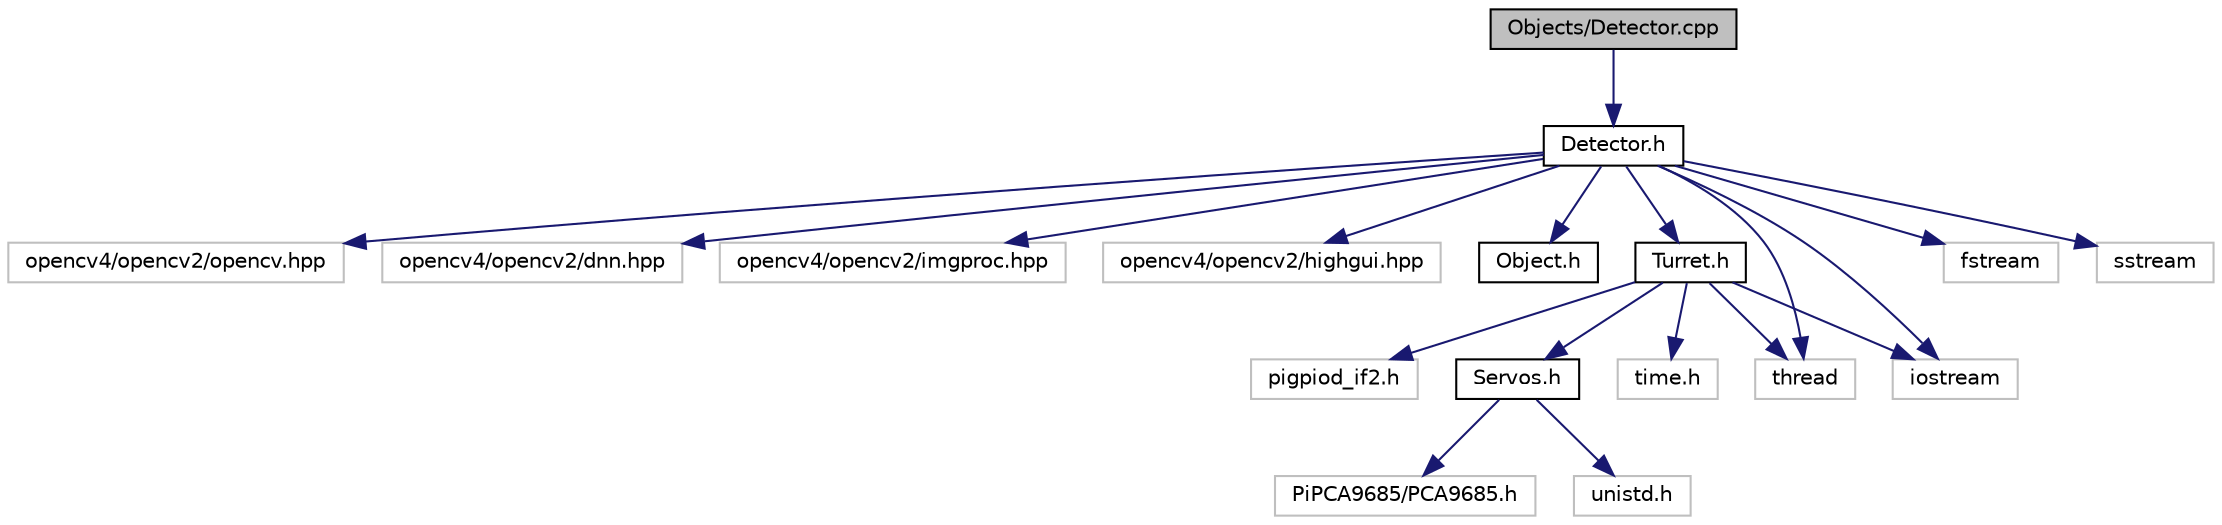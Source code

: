 digraph "Objects/Detector.cpp"
{
 // LATEX_PDF_SIZE
  edge [fontname="Helvetica",fontsize="10",labelfontname="Helvetica",labelfontsize="10"];
  node [fontname="Helvetica",fontsize="10",shape=record];
  Node1 [label="Objects/Detector.cpp",height=0.2,width=0.4,color="black", fillcolor="grey75", style="filled", fontcolor="black",tooltip="Header file containing the declaration of the Detector class."];
  Node1 -> Node2 [color="midnightblue",fontsize="10",style="solid",fontname="Helvetica"];
  Node2 [label="Detector.h",height=0.2,width=0.4,color="black", fillcolor="white", style="filled",URL="$Detector_8h.html",tooltip="Header file containing the declaration of the Detector class."];
  Node2 -> Node3 [color="midnightblue",fontsize="10",style="solid",fontname="Helvetica"];
  Node3 [label="opencv4/opencv2/opencv.hpp",height=0.2,width=0.4,color="grey75", fillcolor="white", style="filled",tooltip=" "];
  Node2 -> Node4 [color="midnightblue",fontsize="10",style="solid",fontname="Helvetica"];
  Node4 [label="opencv4/opencv2/dnn.hpp",height=0.2,width=0.4,color="grey75", fillcolor="white", style="filled",tooltip=" "];
  Node2 -> Node5 [color="midnightblue",fontsize="10",style="solid",fontname="Helvetica"];
  Node5 [label="opencv4/opencv2/imgproc.hpp",height=0.2,width=0.4,color="grey75", fillcolor="white", style="filled",tooltip=" "];
  Node2 -> Node6 [color="midnightblue",fontsize="10",style="solid",fontname="Helvetica"];
  Node6 [label="opencv4/opencv2/highgui.hpp",height=0.2,width=0.4,color="grey75", fillcolor="white", style="filled",tooltip=" "];
  Node2 -> Node7 [color="midnightblue",fontsize="10",style="solid",fontname="Helvetica"];
  Node7 [label="Object.h",height=0.2,width=0.4,color="black", fillcolor="white", style="filled",URL="$Object_8h_source.html",tooltip=" "];
  Node2 -> Node8 [color="midnightblue",fontsize="10",style="solid",fontname="Helvetica"];
  Node8 [label="Turret.h",height=0.2,width=0.4,color="black", fillcolor="white", style="filled",URL="$Turret_8h.html",tooltip="Class definition for the Turret class."];
  Node8 -> Node9 [color="midnightblue",fontsize="10",style="solid",fontname="Helvetica"];
  Node9 [label="pigpiod_if2.h",height=0.2,width=0.4,color="grey75", fillcolor="white", style="filled",tooltip=" "];
  Node8 -> Node10 [color="midnightblue",fontsize="10",style="solid",fontname="Helvetica"];
  Node10 [label="Servos.h",height=0.2,width=0.4,color="black", fillcolor="white", style="filled",URL="$Servos_8h.html",tooltip="A class to control servos using PCA9685. This class allows to control servos using PCA9685 PWM driver..."];
  Node10 -> Node11 [color="midnightblue",fontsize="10",style="solid",fontname="Helvetica"];
  Node11 [label="PiPCA9685/PCA9685.h",height=0.2,width=0.4,color="grey75", fillcolor="white", style="filled",tooltip=" "];
  Node10 -> Node12 [color="midnightblue",fontsize="10",style="solid",fontname="Helvetica"];
  Node12 [label="unistd.h",height=0.2,width=0.4,color="grey75", fillcolor="white", style="filled",tooltip=" "];
  Node8 -> Node13 [color="midnightblue",fontsize="10",style="solid",fontname="Helvetica"];
  Node13 [label="time.h",height=0.2,width=0.4,color="grey75", fillcolor="white", style="filled",tooltip=" "];
  Node8 -> Node14 [color="midnightblue",fontsize="10",style="solid",fontname="Helvetica"];
  Node14 [label="thread",height=0.2,width=0.4,color="grey75", fillcolor="white", style="filled",tooltip=" "];
  Node8 -> Node15 [color="midnightblue",fontsize="10",style="solid",fontname="Helvetica"];
  Node15 [label="iostream",height=0.2,width=0.4,color="grey75", fillcolor="white", style="filled",tooltip=" "];
  Node2 -> Node15 [color="midnightblue",fontsize="10",style="solid",fontname="Helvetica"];
  Node2 -> Node16 [color="midnightblue",fontsize="10",style="solid",fontname="Helvetica"];
  Node16 [label="fstream",height=0.2,width=0.4,color="grey75", fillcolor="white", style="filled",tooltip=" "];
  Node2 -> Node17 [color="midnightblue",fontsize="10",style="solid",fontname="Helvetica"];
  Node17 [label="sstream",height=0.2,width=0.4,color="grey75", fillcolor="white", style="filled",tooltip=" "];
  Node2 -> Node14 [color="midnightblue",fontsize="10",style="solid",fontname="Helvetica"];
}
